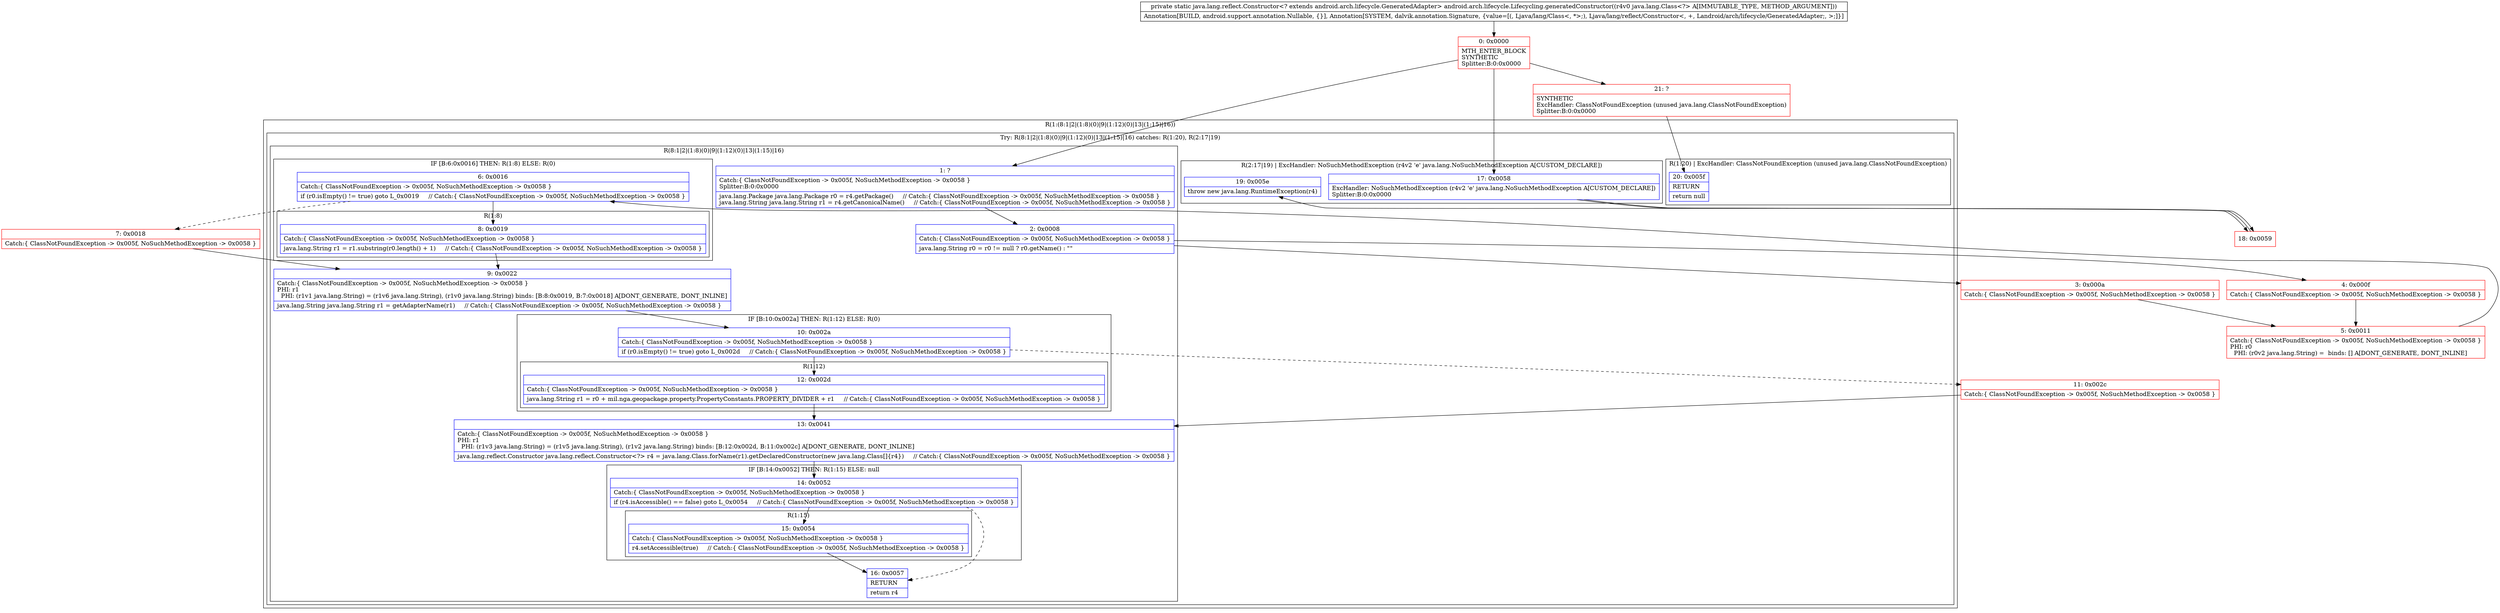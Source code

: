 digraph "CFG forandroid.arch.lifecycle.Lifecycling.generatedConstructor(Ljava\/lang\/Class;)Ljava\/lang\/reflect\/Constructor;" {
subgraph cluster_Region_1841188952 {
label = "R(1:(8:1|2|(1:8)(0)|9|(1:12)(0)|13|(1:15)|16))";
node [shape=record,color=blue];
subgraph cluster_TryCatchRegion_978723034 {
label = "Try: R(8:1|2|(1:8)(0)|9|(1:12)(0)|13|(1:15)|16) catches: R(1:20), R(2:17|19)";
node [shape=record,color=blue];
subgraph cluster_Region_560811950 {
label = "R(8:1|2|(1:8)(0)|9|(1:12)(0)|13|(1:15)|16)";
node [shape=record,color=blue];
Node_1 [shape=record,label="{1\:\ ?|Catch:\{ ClassNotFoundException \-\> 0x005f, NoSuchMethodException \-\> 0x0058 \}\lSplitter:B:0:0x0000\l|java.lang.Package java.lang.Package r0 = r4.getPackage()     \/\/ Catch:\{ ClassNotFoundException \-\> 0x005f, NoSuchMethodException \-\> 0x0058 \}\ljava.lang.String java.lang.String r1 = r4.getCanonicalName()     \/\/ Catch:\{ ClassNotFoundException \-\> 0x005f, NoSuchMethodException \-\> 0x0058 \}\l}"];
Node_2 [shape=record,label="{2\:\ 0x0008|Catch:\{ ClassNotFoundException \-\> 0x005f, NoSuchMethodException \-\> 0x0058 \}\l|java.lang.String r0 = r0 != null ? r0.getName() : \"\"\l}"];
subgraph cluster_IfRegion_1748047696 {
label = "IF [B:6:0x0016] THEN: R(1:8) ELSE: R(0)";
node [shape=record,color=blue];
Node_6 [shape=record,label="{6\:\ 0x0016|Catch:\{ ClassNotFoundException \-\> 0x005f, NoSuchMethodException \-\> 0x0058 \}\l|if (r0.isEmpty() != true) goto L_0x0019     \/\/ Catch:\{ ClassNotFoundException \-\> 0x005f, NoSuchMethodException \-\> 0x0058 \}\l}"];
subgraph cluster_Region_472351258 {
label = "R(1:8)";
node [shape=record,color=blue];
Node_8 [shape=record,label="{8\:\ 0x0019|Catch:\{ ClassNotFoundException \-\> 0x005f, NoSuchMethodException \-\> 0x0058 \}\l|java.lang.String r1 = r1.substring(r0.length() + 1)     \/\/ Catch:\{ ClassNotFoundException \-\> 0x005f, NoSuchMethodException \-\> 0x0058 \}\l}"];
}
subgraph cluster_Region_275973180 {
label = "R(0)";
node [shape=record,color=blue];
}
}
Node_9 [shape=record,label="{9\:\ 0x0022|Catch:\{ ClassNotFoundException \-\> 0x005f, NoSuchMethodException \-\> 0x0058 \}\lPHI: r1 \l  PHI: (r1v1 java.lang.String) = (r1v6 java.lang.String), (r1v0 java.lang.String) binds: [B:8:0x0019, B:7:0x0018] A[DONT_GENERATE, DONT_INLINE]\l|java.lang.String java.lang.String r1 = getAdapterName(r1)     \/\/ Catch:\{ ClassNotFoundException \-\> 0x005f, NoSuchMethodException \-\> 0x0058 \}\l}"];
subgraph cluster_IfRegion_69321501 {
label = "IF [B:10:0x002a] THEN: R(1:12) ELSE: R(0)";
node [shape=record,color=blue];
Node_10 [shape=record,label="{10\:\ 0x002a|Catch:\{ ClassNotFoundException \-\> 0x005f, NoSuchMethodException \-\> 0x0058 \}\l|if (r0.isEmpty() != true) goto L_0x002d     \/\/ Catch:\{ ClassNotFoundException \-\> 0x005f, NoSuchMethodException \-\> 0x0058 \}\l}"];
subgraph cluster_Region_1333459976 {
label = "R(1:12)";
node [shape=record,color=blue];
Node_12 [shape=record,label="{12\:\ 0x002d|Catch:\{ ClassNotFoundException \-\> 0x005f, NoSuchMethodException \-\> 0x0058 \}\l|java.lang.String r1 = r0 + mil.nga.geopackage.property.PropertyConstants.PROPERTY_DIVIDER + r1     \/\/ Catch:\{ ClassNotFoundException \-\> 0x005f, NoSuchMethodException \-\> 0x0058 \}\l}"];
}
subgraph cluster_Region_1765224616 {
label = "R(0)";
node [shape=record,color=blue];
}
}
Node_13 [shape=record,label="{13\:\ 0x0041|Catch:\{ ClassNotFoundException \-\> 0x005f, NoSuchMethodException \-\> 0x0058 \}\lPHI: r1 \l  PHI: (r1v3 java.lang.String) = (r1v5 java.lang.String), (r1v2 java.lang.String) binds: [B:12:0x002d, B:11:0x002c] A[DONT_GENERATE, DONT_INLINE]\l|java.lang.reflect.Constructor java.lang.reflect.Constructor\<?\> r4 = java.lang.Class.forName(r1).getDeclaredConstructor(new java.lang.Class[]\{r4\})     \/\/ Catch:\{ ClassNotFoundException \-\> 0x005f, NoSuchMethodException \-\> 0x0058 \}\l}"];
subgraph cluster_IfRegion_1869447343 {
label = "IF [B:14:0x0052] THEN: R(1:15) ELSE: null";
node [shape=record,color=blue];
Node_14 [shape=record,label="{14\:\ 0x0052|Catch:\{ ClassNotFoundException \-\> 0x005f, NoSuchMethodException \-\> 0x0058 \}\l|if (r4.isAccessible() == false) goto L_0x0054     \/\/ Catch:\{ ClassNotFoundException \-\> 0x005f, NoSuchMethodException \-\> 0x0058 \}\l}"];
subgraph cluster_Region_260473221 {
label = "R(1:15)";
node [shape=record,color=blue];
Node_15 [shape=record,label="{15\:\ 0x0054|Catch:\{ ClassNotFoundException \-\> 0x005f, NoSuchMethodException \-\> 0x0058 \}\l|r4.setAccessible(true)     \/\/ Catch:\{ ClassNotFoundException \-\> 0x005f, NoSuchMethodException \-\> 0x0058 \}\l}"];
}
}
Node_16 [shape=record,label="{16\:\ 0x0057|RETURN\l|return r4\l}"];
}
subgraph cluster_Region_1989448006 {
label = "R(1:20) | ExcHandler: ClassNotFoundException (unused java.lang.ClassNotFoundException)\l";
node [shape=record,color=blue];
Node_20 [shape=record,label="{20\:\ 0x005f|RETURN\l|return null\l}"];
}
subgraph cluster_Region_2110730174 {
label = "R(2:17|19) | ExcHandler: NoSuchMethodException (r4v2 'e' java.lang.NoSuchMethodException A[CUSTOM_DECLARE])\l";
node [shape=record,color=blue];
Node_17 [shape=record,label="{17\:\ 0x0058|ExcHandler: NoSuchMethodException (r4v2 'e' java.lang.NoSuchMethodException A[CUSTOM_DECLARE])\lSplitter:B:0:0x0000\l}"];
Node_19 [shape=record,label="{19\:\ 0x005e|throw new java.lang.RuntimeException(r4)\l}"];
}
}
}
subgraph cluster_Region_1989448006 {
label = "R(1:20) | ExcHandler: ClassNotFoundException (unused java.lang.ClassNotFoundException)\l";
node [shape=record,color=blue];
Node_20 [shape=record,label="{20\:\ 0x005f|RETURN\l|return null\l}"];
}
subgraph cluster_Region_2110730174 {
label = "R(2:17|19) | ExcHandler: NoSuchMethodException (r4v2 'e' java.lang.NoSuchMethodException A[CUSTOM_DECLARE])\l";
node [shape=record,color=blue];
Node_17 [shape=record,label="{17\:\ 0x0058|ExcHandler: NoSuchMethodException (r4v2 'e' java.lang.NoSuchMethodException A[CUSTOM_DECLARE])\lSplitter:B:0:0x0000\l}"];
Node_19 [shape=record,label="{19\:\ 0x005e|throw new java.lang.RuntimeException(r4)\l}"];
}
Node_0 [shape=record,color=red,label="{0\:\ 0x0000|MTH_ENTER_BLOCK\lSYNTHETIC\lSplitter:B:0:0x0000\l}"];
Node_3 [shape=record,color=red,label="{3\:\ 0x000a|Catch:\{ ClassNotFoundException \-\> 0x005f, NoSuchMethodException \-\> 0x0058 \}\l}"];
Node_4 [shape=record,color=red,label="{4\:\ 0x000f|Catch:\{ ClassNotFoundException \-\> 0x005f, NoSuchMethodException \-\> 0x0058 \}\l}"];
Node_5 [shape=record,color=red,label="{5\:\ 0x0011|Catch:\{ ClassNotFoundException \-\> 0x005f, NoSuchMethodException \-\> 0x0058 \}\lPHI: r0 \l  PHI: (r0v2 java.lang.String) =  binds: [] A[DONT_GENERATE, DONT_INLINE]\l}"];
Node_7 [shape=record,color=red,label="{7\:\ 0x0018|Catch:\{ ClassNotFoundException \-\> 0x005f, NoSuchMethodException \-\> 0x0058 \}\l}"];
Node_11 [shape=record,color=red,label="{11\:\ 0x002c|Catch:\{ ClassNotFoundException \-\> 0x005f, NoSuchMethodException \-\> 0x0058 \}\l}"];
Node_18 [shape=record,color=red,label="{18\:\ 0x0059}"];
Node_21 [shape=record,color=red,label="{21\:\ ?|SYNTHETIC\lExcHandler: ClassNotFoundException (unused java.lang.ClassNotFoundException)\lSplitter:B:0:0x0000\l}"];
MethodNode[shape=record,label="{private static java.lang.reflect.Constructor\<? extends android.arch.lifecycle.GeneratedAdapter\> android.arch.lifecycle.Lifecycling.generatedConstructor((r4v0 java.lang.Class\<?\> A[IMMUTABLE_TYPE, METHOD_ARGUMENT]))  | Annotation[BUILD, android.support.annotation.Nullable, \{\}], Annotation[SYSTEM, dalvik.annotation.Signature, \{value=[(, Ljava\/lang\/Class\<, *\>;), Ljava\/lang\/reflect\/Constructor\<, +, Landroid\/arch\/lifecycle\/GeneratedAdapter;, \>;]\}]\l}"];
MethodNode -> Node_0;
Node_1 -> Node_2;
Node_2 -> Node_3;
Node_2 -> Node_4;
Node_6 -> Node_7[style=dashed];
Node_6 -> Node_8;
Node_8 -> Node_9;
Node_9 -> Node_10;
Node_10 -> Node_11[style=dashed];
Node_10 -> Node_12;
Node_12 -> Node_13;
Node_13 -> Node_14;
Node_14 -> Node_15;
Node_14 -> Node_16[style=dashed];
Node_15 -> Node_16;
Node_17 -> Node_18;
Node_17 -> Node_18;
Node_0 -> Node_1;
Node_0 -> Node_21;
Node_0 -> Node_17;
Node_3 -> Node_5;
Node_4 -> Node_5;
Node_5 -> Node_6;
Node_7 -> Node_9;
Node_11 -> Node_13;
Node_18 -> Node_19;
Node_21 -> Node_20;
}

